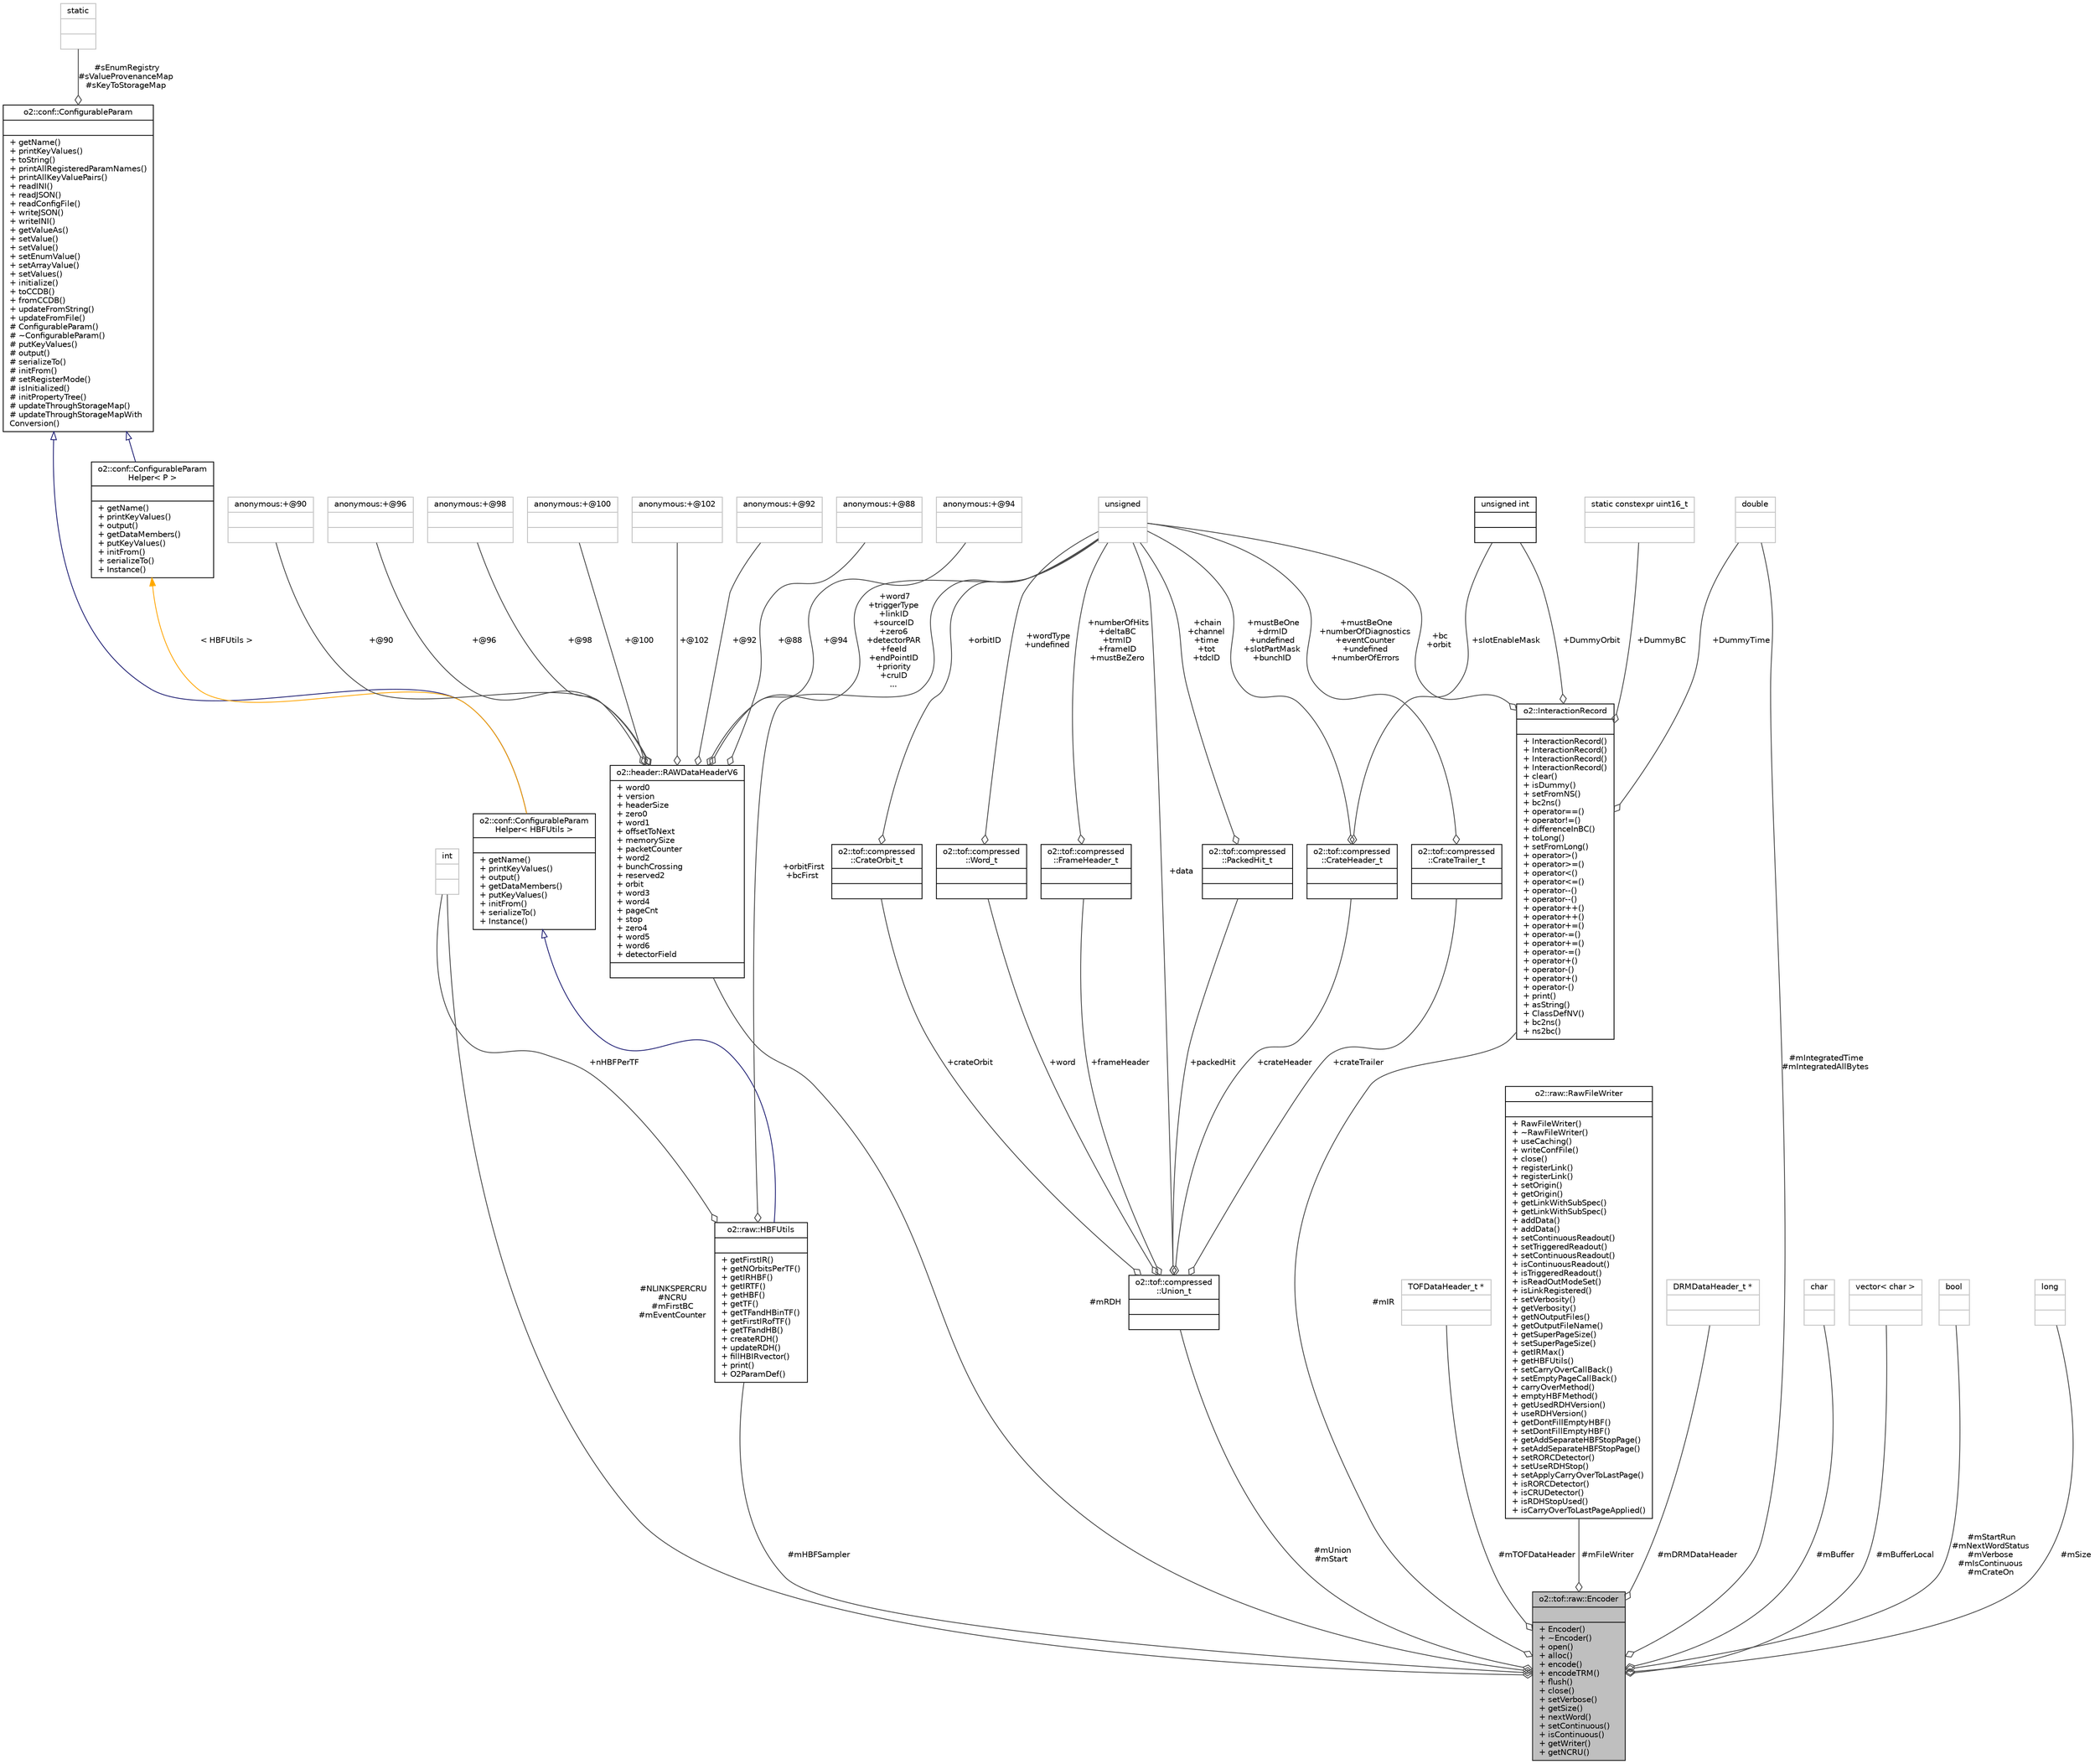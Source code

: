 digraph "o2::tof::raw::Encoder"
{
 // INTERACTIVE_SVG=YES
  bgcolor="transparent";
  edge [fontname="Helvetica",fontsize="10",labelfontname="Helvetica",labelfontsize="10"];
  node [fontname="Helvetica",fontsize="10",shape=record];
  Node1 [label="{o2::tof::raw::Encoder\n||+ Encoder()\l+ ~Encoder()\l+ open()\l+ alloc()\l+ encode()\l+ encodeTRM()\l+ flush()\l+ close()\l+ setVerbose()\l+ getSize()\l+ nextWord()\l+ setContinuous()\l+ isContinuous()\l+ getWriter()\l+ getNCRU()\l}",height=0.2,width=0.4,color="black", fillcolor="grey75", style="filled", fontcolor="black"];
  Node2 -> Node1 [color="grey25",fontsize="10",style="solid",label=" #mHBFSampler" ,arrowhead="odiamond",fontname="Helvetica"];
  Node2 [label="{o2::raw::HBFUtils\n||+ getFirstIR()\l+ getNOrbitsPerTF()\l+ getIRHBF()\l+ getIRTF()\l+ getHBF()\l+ getTF()\l+ getTFandHBinTF()\l+ getFirstIRofTF()\l+ getTFandHB()\l+ createRDH()\l+ updateRDH()\l+ fillHBIRvector()\l+ print()\l+ O2ParamDef()\l}",height=0.2,width=0.4,color="black",URL="$db/df3/structo2_1_1raw_1_1HBFUtils.html"];
  Node3 -> Node2 [dir="back",color="midnightblue",fontsize="10",style="solid",arrowtail="onormal",fontname="Helvetica"];
  Node3 [label="{o2::conf::ConfigurableParam\lHelper\< HBFUtils \>\n||+ getName()\l+ printKeyValues()\l+ output()\l+ getDataMembers()\l+ putKeyValues()\l+ initFrom()\l+ serializeTo()\l+ Instance()\l}",height=0.2,width=0.4,color="black",URL="$d7/d50/classo2_1_1conf_1_1ConfigurableParamHelper.html"];
  Node4 -> Node3 [dir="back",color="midnightblue",fontsize="10",style="solid",arrowtail="onormal",fontname="Helvetica"];
  Node4 [label="{o2::conf::ConfigurableParam\n||+ getName()\l+ printKeyValues()\l+ toString()\l+ printAllRegisteredParamNames()\l+ printAllKeyValuePairs()\l+ readINI()\l+ readJSON()\l+ readConfigFile()\l+ writeJSON()\l+ writeINI()\l+ getValueAs()\l+ setValue()\l+ setValue()\l+ setEnumValue()\l+ setArrayValue()\l+ setValues()\l+ initialize()\l+ toCCDB()\l+ fromCCDB()\l+ updateFromString()\l+ updateFromFile()\l# ConfigurableParam()\l# ~ConfigurableParam()\l# putKeyValues()\l# output()\l# serializeTo()\l# initFrom()\l# setRegisterMode()\l# isInitialized()\l# initPropertyTree()\l# updateThroughStorageMap()\l# updateThroughStorageMapWith\lConversion()\l}",height=0.2,width=0.4,color="black",URL="$d6/d14/classo2_1_1conf_1_1ConfigurableParam.html"];
  Node5 -> Node4 [color="grey25",fontsize="10",style="solid",label=" #sEnumRegistry\n#sValueProvenanceMap\n#sKeyToStorageMap" ,arrowhead="odiamond",fontname="Helvetica"];
  Node5 [label="{static\n||}",height=0.2,width=0.4,color="grey75"];
  Node6 -> Node3 [dir="back",color="orange",fontsize="10",style="solid",label=" \< HBFUtils \>" ,fontname="Helvetica"];
  Node6 [label="{o2::conf::ConfigurableParam\lHelper\< P \>\n||+ getName()\l+ printKeyValues()\l+ output()\l+ getDataMembers()\l+ putKeyValues()\l+ initFrom()\l+ serializeTo()\l+ Instance()\l}",height=0.2,width=0.4,color="black",URL="$d7/d50/classo2_1_1conf_1_1ConfigurableParamHelper.html"];
  Node4 -> Node6 [dir="back",color="midnightblue",fontsize="10",style="solid",arrowtail="onormal",fontname="Helvetica"];
  Node7 -> Node2 [color="grey25",fontsize="10",style="solid",label=" +nHBFPerTF" ,arrowhead="odiamond",fontname="Helvetica"];
  Node7 [label="{int\n||}",height=0.2,width=0.4,color="grey75"];
  Node8 -> Node2 [color="grey25",fontsize="10",style="solid",label=" +orbitFirst\n+bcFirst" ,arrowhead="odiamond",fontname="Helvetica"];
  Node8 [label="{unsigned\n||}",height=0.2,width=0.4,color="grey75"];
  Node9 -> Node1 [color="grey25",fontsize="10",style="solid",label=" #mRDH" ,arrowhead="odiamond",fontname="Helvetica"];
  Node9 [label="{o2::header::RAWDataHeaderV6\n|+ word0\l+ version\l+ headerSize\l+ zero0\l+ word1\l+ offsetToNext\l+ memorySize\l+ packetCounter\l+ word2\l+ bunchCrossing\l+ reserved2\l+ orbit\l+ word3\l+ word4\l+ pageCnt\l+ stop\l+ zero4\l+ word5\l+ word6\l+ detectorField\l|}",height=0.2,width=0.4,color="black",URL="$d5/d06/structo2_1_1header_1_1RAWDataHeaderV6.html"];
  Node10 -> Node9 [color="grey25",fontsize="10",style="solid",label=" +@102" ,arrowhead="odiamond",fontname="Helvetica"];
  Node10 [label="{anonymous:+@102\n||}",height=0.2,width=0.4,color="grey75"];
  Node11 -> Node9 [color="grey25",fontsize="10",style="solid",label=" +@92" ,arrowhead="odiamond",fontname="Helvetica"];
  Node11 [label="{anonymous:+@92\n||}",height=0.2,width=0.4,color="grey75"];
  Node12 -> Node9 [color="grey25",fontsize="10",style="solid",label=" +@88" ,arrowhead="odiamond",fontname="Helvetica"];
  Node12 [label="{anonymous:+@88\n||}",height=0.2,width=0.4,color="grey75"];
  Node13 -> Node9 [color="grey25",fontsize="10",style="solid",label=" +@94" ,arrowhead="odiamond",fontname="Helvetica"];
  Node13 [label="{anonymous:+@94\n||}",height=0.2,width=0.4,color="grey75"];
  Node14 -> Node9 [color="grey25",fontsize="10",style="solid",label=" +@90" ,arrowhead="odiamond",fontname="Helvetica"];
  Node14 [label="{anonymous:+@90\n||}",height=0.2,width=0.4,color="grey75"];
  Node15 -> Node9 [color="grey25",fontsize="10",style="solid",label=" +@96" ,arrowhead="odiamond",fontname="Helvetica"];
  Node15 [label="{anonymous:+@96\n||}",height=0.2,width=0.4,color="grey75"];
  Node16 -> Node9 [color="grey25",fontsize="10",style="solid",label=" +@98" ,arrowhead="odiamond",fontname="Helvetica"];
  Node16 [label="{anonymous:+@98\n||}",height=0.2,width=0.4,color="grey75"];
  Node8 -> Node9 [color="grey25",fontsize="10",style="solid",label=" +word7\n+triggerType\n+linkID\n+sourceID\n+zero6\n+detectorPAR\n+feeId\n+endPointID\n+priority\n+cruID\n..." ,arrowhead="odiamond",fontname="Helvetica"];
  Node17 -> Node9 [color="grey25",fontsize="10",style="solid",label=" +@100" ,arrowhead="odiamond",fontname="Helvetica"];
  Node17 [label="{anonymous:+@100\n||}",height=0.2,width=0.4,color="grey75"];
  Node18 -> Node1 [color="grey25",fontsize="10",style="solid",label=" #mIR" ,arrowhead="odiamond",fontname="Helvetica"];
  Node18 [label="{o2::InteractionRecord\n||+ InteractionRecord()\l+ InteractionRecord()\l+ InteractionRecord()\l+ InteractionRecord()\l+ clear()\l+ isDummy()\l+ setFromNS()\l+ bc2ns()\l+ operator==()\l+ operator!=()\l+ differenceInBC()\l+ toLong()\l+ setFromLong()\l+ operator\>()\l+ operator\>=()\l+ operator\<()\l+ operator\<=()\l+ operator--()\l+ operator--()\l+ operator++()\l+ operator++()\l+ operator+=()\l+ operator-=()\l+ operator+=()\l+ operator-=()\l+ operator+()\l+ operator-()\l+ operator+()\l+ operator-()\l+ print()\l+ asString()\l+ ClassDefNV()\l+ bc2ns()\l+ ns2bc()\l}",height=0.2,width=0.4,color="black",URL="$d1/d21/structo2_1_1InteractionRecord.html"];
  Node19 -> Node18 [color="grey25",fontsize="10",style="solid",label=" +DummyTime" ,arrowhead="odiamond",fontname="Helvetica"];
  Node19 [label="{double\n||}",height=0.2,width=0.4,color="grey75"];
  Node20 -> Node18 [color="grey25",fontsize="10",style="solid",label=" +DummyOrbit" ,arrowhead="odiamond",fontname="Helvetica"];
  Node20 [label="{unsigned int\n||}",height=0.2,width=0.4,color="black",URL="$d2/d5f/classunsigned_01int.html"];
  Node8 -> Node18 [color="grey25",fontsize="10",style="solid",label=" +bc\n+orbit" ,arrowhead="odiamond",fontname="Helvetica"];
  Node21 -> Node18 [color="grey25",fontsize="10",style="solid",label=" +DummyBC" ,arrowhead="odiamond",fontname="Helvetica"];
  Node21 [label="{static constexpr uint16_t\n||}",height=0.2,width=0.4,color="grey75"];
  Node22 -> Node1 [color="grey25",fontsize="10",style="solid",label=" #mTOFDataHeader" ,arrowhead="odiamond",fontname="Helvetica"];
  Node22 [label="{TOFDataHeader_t *\n||}",height=0.2,width=0.4,color="grey75"];
  Node19 -> Node1 [color="grey25",fontsize="10",style="solid",label=" #mIntegratedTime\n#mIntegratedAllBytes" ,arrowhead="odiamond",fontname="Helvetica"];
  Node23 -> Node1 [color="grey25",fontsize="10",style="solid",label=" #mFileWriter" ,arrowhead="odiamond",fontname="Helvetica"];
  Node23 [label="{o2::raw::RawFileWriter\n||+ RawFileWriter()\l+ ~RawFileWriter()\l+ useCaching()\l+ writeConfFile()\l+ close()\l+ registerLink()\l+ registerLink()\l+ setOrigin()\l+ getOrigin()\l+ getLinkWithSubSpec()\l+ getLinkWithSubSpec()\l+ addData()\l+ addData()\l+ setContinuousReadout()\l+ setTriggeredReadout()\l+ setContinuousReadout()\l+ isContinuousReadout()\l+ isTriggeredReadout()\l+ isReadOutModeSet()\l+ isLinkRegistered()\l+ setVerbosity()\l+ getVerbosity()\l+ getNOutputFiles()\l+ getOutputFileName()\l+ getSuperPageSize()\l+ setSuperPageSize()\l+ getIRMax()\l+ getHBFUtils()\l+ setCarryOverCallBack()\l+ setEmptyPageCallBack()\l+ carryOverMethod()\l+ emptyHBFMethod()\l+ getUsedRDHVersion()\l+ useRDHVersion()\l+ getDontFillEmptyHBF()\l+ setDontFillEmptyHBF()\l+ getAddSeparateHBFStopPage()\l+ setAddSeparateHBFStopPage()\l+ setRORCDetector()\l+ setUseRDHStop()\l+ setApplyCarryOverToLastPage()\l+ isRORCDetector()\l+ isCRUDetector()\l+ isRDHStopUsed()\l+ isCarryOverToLastPageApplied()\l}",height=0.2,width=0.4,color="black",URL="$d0/d0d/classo2_1_1raw_1_1RawFileWriter.html"];
  Node24 -> Node1 [color="grey25",fontsize="10",style="solid",label=" #mDRMDataHeader" ,arrowhead="odiamond",fontname="Helvetica"];
  Node24 [label="{DRMDataHeader_t *\n||}",height=0.2,width=0.4,color="grey75"];
  Node25 -> Node1 [color="grey25",fontsize="10",style="solid",label=" #mUnion\n#mStart" ,arrowhead="odiamond",fontname="Helvetica"];
  Node25 [label="{o2::tof::compressed\l::Union_t\n||}",height=0.2,width=0.4,color="black",URL="$df/dd7/uniono2_1_1tof_1_1compressed_1_1Union__t.html"];
  Node26 -> Node25 [color="grey25",fontsize="10",style="solid",label=" +packedHit" ,arrowhead="odiamond",fontname="Helvetica"];
  Node26 [label="{o2::tof::compressed\l::PackedHit_t\n||}",height=0.2,width=0.4,color="black",URL="$df/d87/structo2_1_1tof_1_1compressed_1_1PackedHit__t.html"];
  Node8 -> Node26 [color="grey25",fontsize="10",style="solid",label=" +chain\n+channel\n+time\n+tot\n+tdcID" ,arrowhead="odiamond",fontname="Helvetica"];
  Node27 -> Node25 [color="grey25",fontsize="10",style="solid",label=" +crateTrailer" ,arrowhead="odiamond",fontname="Helvetica"];
  Node27 [label="{o2::tof::compressed\l::CrateTrailer_t\n||}",height=0.2,width=0.4,color="black",URL="$dc/d31/structo2_1_1tof_1_1compressed_1_1CrateTrailer__t.html"];
  Node8 -> Node27 [color="grey25",fontsize="10",style="solid",label=" +mustBeOne\n+numberOfDiagnostics\n+eventCounter\n+undefined\n+numberOfErrors" ,arrowhead="odiamond",fontname="Helvetica"];
  Node28 -> Node25 [color="grey25",fontsize="10",style="solid",label=" +crateOrbit" ,arrowhead="odiamond",fontname="Helvetica"];
  Node28 [label="{o2::tof::compressed\l::CrateOrbit_t\n||}",height=0.2,width=0.4,color="black",URL="$d0/df7/structo2_1_1tof_1_1compressed_1_1CrateOrbit__t.html"];
  Node8 -> Node28 [color="grey25",fontsize="10",style="solid",label=" +orbitID" ,arrowhead="odiamond",fontname="Helvetica"];
  Node29 -> Node25 [color="grey25",fontsize="10",style="solid",label=" +word" ,arrowhead="odiamond",fontname="Helvetica"];
  Node29 [label="{o2::tof::compressed\l::Word_t\n||}",height=0.2,width=0.4,color="black",URL="$d5/d0d/structo2_1_1tof_1_1compressed_1_1Word__t.html"];
  Node8 -> Node29 [color="grey25",fontsize="10",style="solid",label=" +wordType\n+undefined" ,arrowhead="odiamond",fontname="Helvetica"];
  Node30 -> Node25 [color="grey25",fontsize="10",style="solid",label=" +frameHeader" ,arrowhead="odiamond",fontname="Helvetica"];
  Node30 [label="{o2::tof::compressed\l::FrameHeader_t\n||}",height=0.2,width=0.4,color="black",URL="$df/d7e/structo2_1_1tof_1_1compressed_1_1FrameHeader__t.html"];
  Node8 -> Node30 [color="grey25",fontsize="10",style="solid",label=" +numberOfHits\n+deltaBC\n+trmID\n+frameID\n+mustBeZero" ,arrowhead="odiamond",fontname="Helvetica"];
  Node8 -> Node25 [color="grey25",fontsize="10",style="solid",label=" +data" ,arrowhead="odiamond",fontname="Helvetica"];
  Node31 -> Node25 [color="grey25",fontsize="10",style="solid",label=" +crateHeader" ,arrowhead="odiamond",fontname="Helvetica"];
  Node31 [label="{o2::tof::compressed\l::CrateHeader_t\n||}",height=0.2,width=0.4,color="black",URL="$d5/da4/structo2_1_1tof_1_1compressed_1_1CrateHeader__t.html"];
  Node20 -> Node31 [color="grey25",fontsize="10",style="solid",label=" +slotEnableMask" ,arrowhead="odiamond",fontname="Helvetica"];
  Node8 -> Node31 [color="grey25",fontsize="10",style="solid",label=" +mustBeOne\n+drmID\n+undefined\n+slotPartMask\n+bunchID" ,arrowhead="odiamond",fontname="Helvetica"];
  Node32 -> Node1 [color="grey25",fontsize="10",style="solid",label=" #mBuffer" ,arrowhead="odiamond",fontname="Helvetica"];
  Node32 [label="{char\n||}",height=0.2,width=0.4,color="grey75"];
  Node33 -> Node1 [color="grey25",fontsize="10",style="solid",label=" #mBufferLocal" ,arrowhead="odiamond",fontname="Helvetica"];
  Node33 [label="{vector\< char \>\n||}",height=0.2,width=0.4,color="grey75"];
  Node7 -> Node1 [color="grey25",fontsize="10",style="solid",label=" #NLINKSPERCRU\n#NCRU\n#mFirstBC\n#mEventCounter" ,arrowhead="odiamond",fontname="Helvetica"];
  Node34 -> Node1 [color="grey25",fontsize="10",style="solid",label=" #mStartRun\n#mNextWordStatus\n#mVerbose\n#mIsContinuous\n#mCrateOn" ,arrowhead="odiamond",fontname="Helvetica"];
  Node34 [label="{bool\n||}",height=0.2,width=0.4,color="grey75"];
  Node35 -> Node1 [color="grey25",fontsize="10",style="solid",label=" #mSize" ,arrowhead="odiamond",fontname="Helvetica"];
  Node35 [label="{long\n||}",height=0.2,width=0.4,color="grey75"];
}
